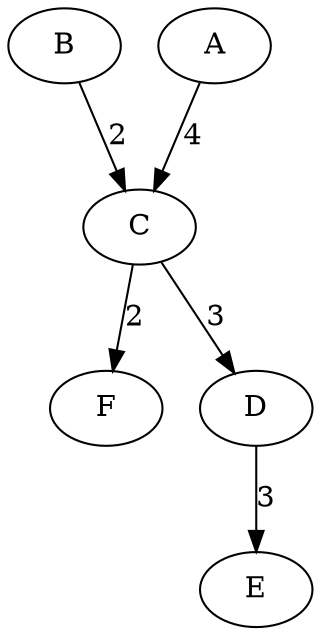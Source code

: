digraph G {
 B -> C[label="2"];
C -> F[label="2"];
C -> D[label="3"];
D -> E[label="3"];
A -> C[label="4"];
}
